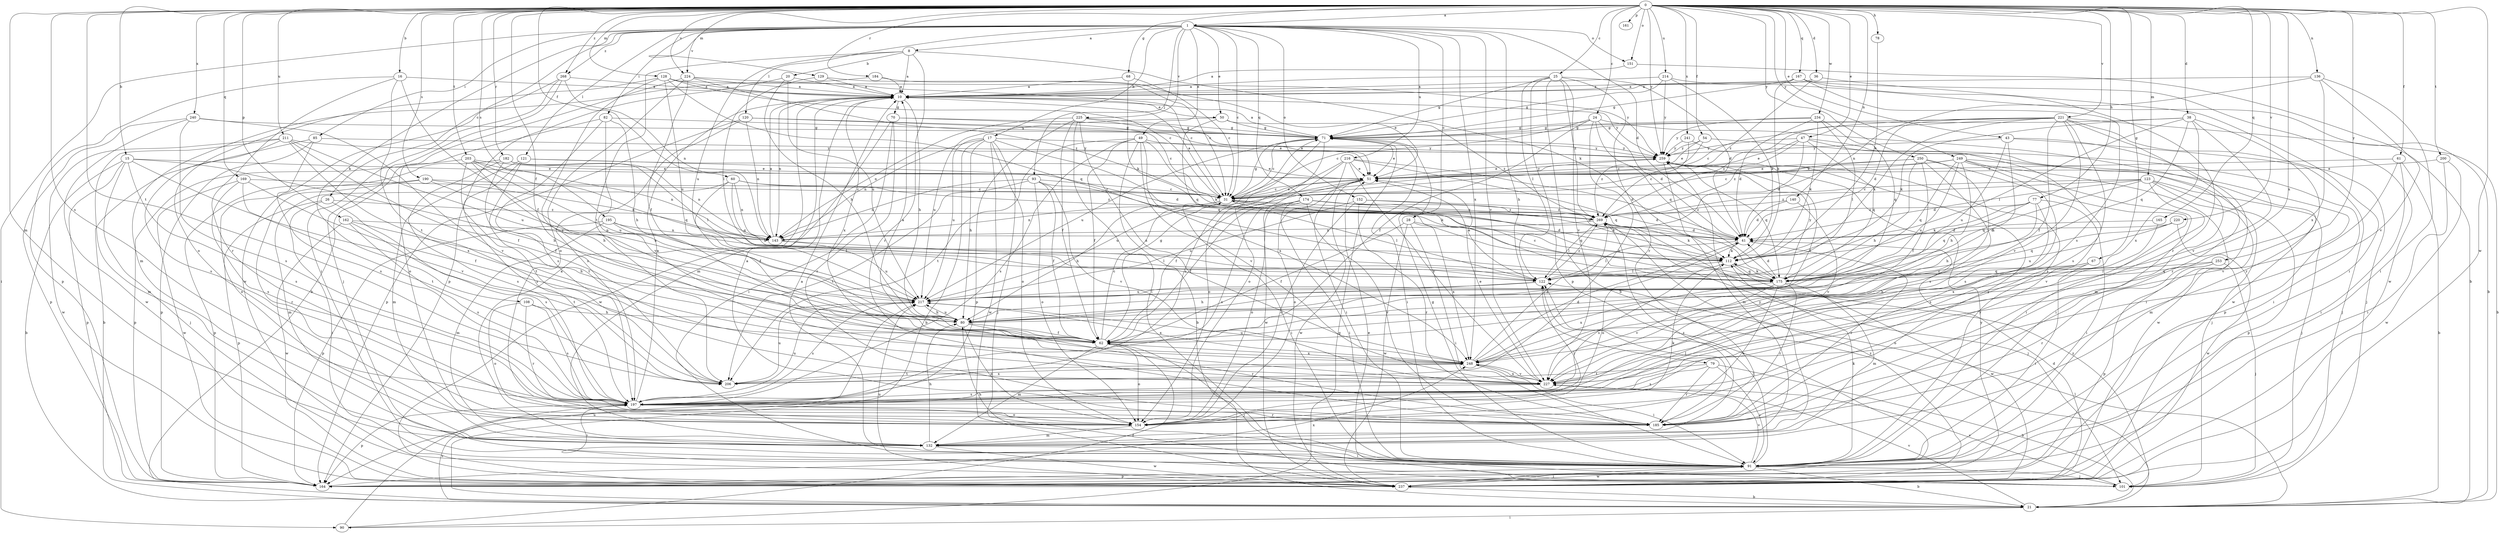strict digraph  {
0;
1;
8;
10;
15;
16;
17;
20;
21;
24;
25;
26;
28;
31;
36;
38;
41;
43;
47;
49;
50;
51;
54;
60;
61;
62;
67;
68;
70;
71;
77;
78;
79;
80;
82;
85;
90;
91;
93;
101;
108;
112;
120;
121;
122;
123;
128;
129;
132;
136;
140;
143;
151;
152;
154;
161;
162;
164;
165;
167;
169;
174;
175;
182;
184;
185;
190;
195;
197;
200;
203;
206;
211;
214;
216;
217;
220;
221;
224;
225;
227;
234;
237;
240;
241;
248;
249;
250;
253;
259;
268;
269;
0 -> 1  [label=a];
0 -> 15  [label=b];
0 -> 16  [label=b];
0 -> 24  [label=c];
0 -> 25  [label=c];
0 -> 36  [label=d];
0 -> 38  [label=d];
0 -> 43  [label=e];
0 -> 47  [label=e];
0 -> 54  [label=f];
0 -> 60  [label=f];
0 -> 61  [label=f];
0 -> 62  [label=f];
0 -> 67  [label=g];
0 -> 68  [label=g];
0 -> 77  [label=h];
0 -> 78  [label=h];
0 -> 123  [label=m];
0 -> 128  [label=m];
0 -> 129  [label=m];
0 -> 132  [label=m];
0 -> 136  [label=n];
0 -> 140  [label=n];
0 -> 151  [label=o];
0 -> 161  [label=p];
0 -> 162  [label=p];
0 -> 165  [label=q];
0 -> 167  [label=q];
0 -> 169  [label=q];
0 -> 182  [label=r];
0 -> 184  [label=r];
0 -> 190  [label=s];
0 -> 195  [label=s];
0 -> 197  [label=s];
0 -> 200  [label=t];
0 -> 203  [label=t];
0 -> 206  [label=t];
0 -> 211  [label=u];
0 -> 214  [label=u];
0 -> 220  [label=v];
0 -> 221  [label=v];
0 -> 224  [label=v];
0 -> 234  [label=w];
0 -> 237  [label=w];
0 -> 240  [label=x];
0 -> 241  [label=x];
0 -> 248  [label=x];
0 -> 249  [label=y];
0 -> 250  [label=y];
0 -> 253  [label=y];
0 -> 259  [label=y];
0 -> 268  [label=z];
1 -> 8  [label=a];
1 -> 17  [label=b];
1 -> 26  [label=c];
1 -> 28  [label=c];
1 -> 31  [label=c];
1 -> 41  [label=d];
1 -> 49  [label=e];
1 -> 50  [label=e];
1 -> 79  [label=h];
1 -> 82  [label=i];
1 -> 85  [label=i];
1 -> 90  [label=i];
1 -> 93  [label=j];
1 -> 108  [label=k];
1 -> 120  [label=l];
1 -> 121  [label=l];
1 -> 151  [label=o];
1 -> 152  [label=o];
1 -> 174  [label=q];
1 -> 216  [label=u];
1 -> 224  [label=v];
1 -> 225  [label=v];
1 -> 227  [label=v];
1 -> 248  [label=x];
1 -> 268  [label=z];
8 -> 10  [label=a];
8 -> 20  [label=b];
8 -> 112  [label=k];
8 -> 185  [label=r];
8 -> 206  [label=t];
8 -> 217  [label=u];
10 -> 50  [label=e];
10 -> 70  [label=g];
10 -> 80  [label=h];
10 -> 132  [label=m];
10 -> 143  [label=n];
10 -> 248  [label=x];
10 -> 259  [label=y];
15 -> 21  [label=b];
15 -> 51  [label=e];
15 -> 80  [label=h];
15 -> 101  [label=j];
15 -> 164  [label=p];
15 -> 197  [label=s];
15 -> 227  [label=v];
16 -> 10  [label=a];
16 -> 62  [label=f];
16 -> 164  [label=p];
16 -> 185  [label=r];
16 -> 206  [label=t];
17 -> 21  [label=b];
17 -> 80  [label=h];
17 -> 101  [label=j];
17 -> 143  [label=n];
17 -> 154  [label=o];
17 -> 175  [label=q];
17 -> 217  [label=u];
17 -> 237  [label=w];
17 -> 259  [label=y];
20 -> 10  [label=a];
20 -> 80  [label=h];
20 -> 164  [label=p];
20 -> 217  [label=u];
21 -> 90  [label=i];
21 -> 122  [label=l];
21 -> 197  [label=s];
21 -> 227  [label=v];
24 -> 31  [label=c];
24 -> 41  [label=d];
24 -> 62  [label=f];
24 -> 71  [label=g];
24 -> 175  [label=q];
24 -> 206  [label=t];
24 -> 237  [label=w];
25 -> 10  [label=a];
25 -> 21  [label=b];
25 -> 41  [label=d];
25 -> 71  [label=g];
25 -> 122  [label=l];
25 -> 164  [label=p];
25 -> 185  [label=r];
25 -> 227  [label=v];
25 -> 269  [label=z];
26 -> 91  [label=i];
26 -> 164  [label=p];
26 -> 197  [label=s];
26 -> 269  [label=z];
28 -> 41  [label=d];
28 -> 62  [label=f];
28 -> 91  [label=i];
28 -> 237  [label=w];
28 -> 248  [label=x];
31 -> 10  [label=a];
31 -> 41  [label=d];
31 -> 51  [label=e];
31 -> 71  [label=g];
31 -> 80  [label=h];
31 -> 91  [label=i];
31 -> 122  [label=l];
31 -> 143  [label=n];
31 -> 269  [label=z];
36 -> 10  [label=a];
36 -> 91  [label=i];
36 -> 269  [label=z];
38 -> 71  [label=g];
38 -> 112  [label=k];
38 -> 122  [label=l];
38 -> 175  [label=q];
38 -> 185  [label=r];
38 -> 227  [label=v];
38 -> 248  [label=x];
41 -> 112  [label=k];
41 -> 122  [label=l];
41 -> 154  [label=o];
41 -> 185  [label=r];
43 -> 80  [label=h];
43 -> 91  [label=i];
43 -> 101  [label=j];
43 -> 217  [label=u];
43 -> 259  [label=y];
47 -> 41  [label=d];
47 -> 51  [label=e];
47 -> 91  [label=i];
47 -> 175  [label=q];
47 -> 197  [label=s];
47 -> 259  [label=y];
47 -> 269  [label=z];
49 -> 21  [label=b];
49 -> 62  [label=f];
49 -> 112  [label=k];
49 -> 197  [label=s];
49 -> 206  [label=t];
49 -> 227  [label=v];
49 -> 248  [label=x];
49 -> 259  [label=y];
50 -> 71  [label=g];
50 -> 175  [label=q];
50 -> 217  [label=u];
50 -> 269  [label=z];
51 -> 31  [label=c];
51 -> 62  [label=f];
51 -> 154  [label=o];
51 -> 217  [label=u];
51 -> 237  [label=w];
51 -> 259  [label=y];
54 -> 31  [label=c];
54 -> 51  [label=e];
54 -> 164  [label=p];
54 -> 259  [label=y];
60 -> 31  [label=c];
60 -> 62  [label=f];
60 -> 132  [label=m];
60 -> 143  [label=n];
60 -> 175  [label=q];
60 -> 269  [label=z];
61 -> 21  [label=b];
61 -> 51  [label=e];
61 -> 91  [label=i];
61 -> 227  [label=v];
62 -> 10  [label=a];
62 -> 31  [label=c];
62 -> 71  [label=g];
62 -> 101  [label=j];
62 -> 132  [label=m];
62 -> 154  [label=o];
62 -> 248  [label=x];
67 -> 80  [label=h];
67 -> 91  [label=i];
67 -> 154  [label=o];
67 -> 175  [label=q];
68 -> 10  [label=a];
68 -> 31  [label=c];
68 -> 112  [label=k];
70 -> 31  [label=c];
70 -> 71  [label=g];
70 -> 91  [label=i];
70 -> 185  [label=r];
70 -> 237  [label=w];
71 -> 10  [label=a];
71 -> 31  [label=c];
71 -> 51  [label=e];
71 -> 91  [label=i];
71 -> 154  [label=o];
71 -> 197  [label=s];
71 -> 217  [label=u];
71 -> 259  [label=y];
77 -> 80  [label=h];
77 -> 91  [label=i];
77 -> 112  [label=k];
77 -> 175  [label=q];
77 -> 197  [label=s];
77 -> 269  [label=z];
78 -> 112  [label=k];
79 -> 21  [label=b];
79 -> 91  [label=i];
79 -> 185  [label=r];
79 -> 197  [label=s];
79 -> 206  [label=t];
80 -> 62  [label=f];
80 -> 154  [label=o];
80 -> 185  [label=r];
80 -> 217  [label=u];
82 -> 71  [label=g];
82 -> 80  [label=h];
82 -> 154  [label=o];
82 -> 197  [label=s];
82 -> 227  [label=v];
85 -> 21  [label=b];
85 -> 164  [label=p];
85 -> 197  [label=s];
85 -> 259  [label=y];
90 -> 62  [label=f];
90 -> 71  [label=g];
90 -> 217  [label=u];
91 -> 10  [label=a];
91 -> 21  [label=b];
91 -> 71  [label=g];
91 -> 80  [label=h];
91 -> 101  [label=j];
91 -> 112  [label=k];
91 -> 122  [label=l];
91 -> 164  [label=p];
91 -> 227  [label=v];
91 -> 237  [label=w];
91 -> 259  [label=y];
93 -> 31  [label=c];
93 -> 62  [label=f];
93 -> 112  [label=k];
93 -> 143  [label=n];
93 -> 154  [label=o];
93 -> 206  [label=t];
93 -> 227  [label=v];
101 -> 51  [label=e];
101 -> 227  [label=v];
101 -> 269  [label=z];
108 -> 80  [label=h];
108 -> 154  [label=o];
108 -> 185  [label=r];
108 -> 197  [label=s];
112 -> 122  [label=l];
112 -> 175  [label=q];
112 -> 197  [label=s];
112 -> 237  [label=w];
120 -> 51  [label=e];
120 -> 71  [label=g];
120 -> 143  [label=n];
120 -> 164  [label=p];
120 -> 197  [label=s];
121 -> 41  [label=d];
121 -> 51  [label=e];
121 -> 132  [label=m];
121 -> 197  [label=s];
121 -> 206  [label=t];
122 -> 51  [label=e];
122 -> 80  [label=h];
122 -> 217  [label=u];
122 -> 269  [label=z];
123 -> 31  [label=c];
123 -> 41  [label=d];
123 -> 101  [label=j];
123 -> 132  [label=m];
123 -> 164  [label=p];
123 -> 175  [label=q];
123 -> 227  [label=v];
123 -> 269  [label=z];
128 -> 10  [label=a];
128 -> 31  [label=c];
128 -> 154  [label=o];
128 -> 175  [label=q];
128 -> 217  [label=u];
128 -> 227  [label=v];
128 -> 259  [label=y];
129 -> 10  [label=a];
129 -> 31  [label=c];
129 -> 122  [label=l];
132 -> 10  [label=a];
132 -> 80  [label=h];
132 -> 91  [label=i];
132 -> 237  [label=w];
132 -> 259  [label=y];
132 -> 269  [label=z];
136 -> 10  [label=a];
136 -> 91  [label=i];
136 -> 143  [label=n];
136 -> 227  [label=v];
136 -> 248  [label=x];
140 -> 41  [label=d];
140 -> 227  [label=v];
140 -> 269  [label=z];
143 -> 10  [label=a];
143 -> 122  [label=l];
143 -> 217  [label=u];
151 -> 10  [label=a];
151 -> 21  [label=b];
152 -> 41  [label=d];
152 -> 154  [label=o];
152 -> 185  [label=r];
152 -> 217  [label=u];
152 -> 269  [label=z];
154 -> 112  [label=k];
154 -> 122  [label=l];
154 -> 132  [label=m];
162 -> 80  [label=h];
162 -> 143  [label=n];
162 -> 197  [label=s];
162 -> 206  [label=t];
162 -> 237  [label=w];
164 -> 248  [label=x];
164 -> 269  [label=z];
165 -> 41  [label=d];
165 -> 248  [label=x];
167 -> 10  [label=a];
167 -> 71  [label=g];
167 -> 112  [label=k];
167 -> 185  [label=r];
167 -> 197  [label=s];
167 -> 237  [label=w];
169 -> 31  [label=c];
169 -> 62  [label=f];
169 -> 197  [label=s];
169 -> 206  [label=t];
169 -> 237  [label=w];
174 -> 62  [label=f];
174 -> 91  [label=i];
174 -> 112  [label=k];
174 -> 154  [label=o];
174 -> 175  [label=q];
174 -> 185  [label=r];
174 -> 197  [label=s];
174 -> 269  [label=z];
175 -> 31  [label=c];
175 -> 41  [label=d];
175 -> 112  [label=k];
175 -> 132  [label=m];
175 -> 154  [label=o];
175 -> 185  [label=r];
175 -> 227  [label=v];
175 -> 248  [label=x];
175 -> 259  [label=y];
182 -> 51  [label=e];
182 -> 62  [label=f];
182 -> 122  [label=l];
182 -> 143  [label=n];
182 -> 154  [label=o];
182 -> 197  [label=s];
184 -> 10  [label=a];
184 -> 51  [label=e];
184 -> 132  [label=m];
185 -> 10  [label=a];
185 -> 122  [label=l];
185 -> 259  [label=y];
190 -> 31  [label=c];
190 -> 143  [label=n];
190 -> 164  [label=p];
190 -> 185  [label=r];
190 -> 217  [label=u];
195 -> 112  [label=k];
195 -> 122  [label=l];
195 -> 132  [label=m];
195 -> 143  [label=n];
195 -> 164  [label=p];
197 -> 10  [label=a];
197 -> 91  [label=i];
197 -> 154  [label=o];
197 -> 164  [label=p];
197 -> 185  [label=r];
197 -> 217  [label=u];
200 -> 51  [label=e];
200 -> 91  [label=i];
200 -> 237  [label=w];
203 -> 51  [label=e];
203 -> 80  [label=h];
203 -> 143  [label=n];
203 -> 164  [label=p];
203 -> 175  [label=q];
203 -> 206  [label=t];
203 -> 217  [label=u];
206 -> 217  [label=u];
206 -> 248  [label=x];
211 -> 62  [label=f];
211 -> 132  [label=m];
211 -> 197  [label=s];
211 -> 217  [label=u];
211 -> 237  [label=w];
211 -> 248  [label=x];
211 -> 259  [label=y];
214 -> 10  [label=a];
214 -> 21  [label=b];
214 -> 71  [label=g];
214 -> 112  [label=k];
214 -> 259  [label=y];
216 -> 41  [label=d];
216 -> 51  [label=e];
216 -> 91  [label=i];
216 -> 154  [label=o];
216 -> 175  [label=q];
216 -> 227  [label=v];
216 -> 237  [label=w];
217 -> 80  [label=h];
217 -> 197  [label=s];
217 -> 248  [label=x];
220 -> 41  [label=d];
220 -> 175  [label=q];
220 -> 217  [label=u];
220 -> 237  [label=w];
221 -> 21  [label=b];
221 -> 31  [label=c];
221 -> 41  [label=d];
221 -> 62  [label=f];
221 -> 71  [label=g];
221 -> 101  [label=j];
221 -> 112  [label=k];
221 -> 185  [label=r];
221 -> 197  [label=s];
221 -> 227  [label=v];
221 -> 269  [label=z];
224 -> 10  [label=a];
224 -> 21  [label=b];
224 -> 31  [label=c];
224 -> 62  [label=f];
224 -> 154  [label=o];
224 -> 269  [label=z];
225 -> 51  [label=e];
225 -> 62  [label=f];
225 -> 71  [label=g];
225 -> 91  [label=i];
225 -> 143  [label=n];
225 -> 164  [label=p];
225 -> 248  [label=x];
227 -> 51  [label=e];
227 -> 197  [label=s];
227 -> 248  [label=x];
234 -> 41  [label=d];
234 -> 71  [label=g];
234 -> 112  [label=k];
234 -> 122  [label=l];
234 -> 175  [label=q];
234 -> 259  [label=y];
237 -> 21  [label=b];
237 -> 41  [label=d];
237 -> 91  [label=i];
237 -> 217  [label=u];
237 -> 259  [label=y];
240 -> 71  [label=g];
240 -> 164  [label=p];
240 -> 197  [label=s];
240 -> 227  [label=v];
240 -> 237  [label=w];
241 -> 132  [label=m];
241 -> 259  [label=y];
241 -> 269  [label=z];
248 -> 41  [label=d];
248 -> 91  [label=i];
248 -> 206  [label=t];
248 -> 217  [label=u];
248 -> 227  [label=v];
248 -> 269  [label=z];
249 -> 31  [label=c];
249 -> 51  [label=e];
249 -> 80  [label=h];
249 -> 91  [label=i];
249 -> 101  [label=j];
249 -> 175  [label=q];
249 -> 197  [label=s];
249 -> 217  [label=u];
249 -> 237  [label=w];
250 -> 31  [label=c];
250 -> 51  [label=e];
250 -> 62  [label=f];
250 -> 80  [label=h];
250 -> 91  [label=i];
250 -> 197  [label=s];
250 -> 227  [label=v];
253 -> 101  [label=j];
253 -> 122  [label=l];
253 -> 164  [label=p];
253 -> 175  [label=q];
253 -> 185  [label=r];
259 -> 51  [label=e];
259 -> 62  [label=f];
259 -> 132  [label=m];
259 -> 175  [label=q];
268 -> 10  [label=a];
268 -> 91  [label=i];
268 -> 101  [label=j];
268 -> 143  [label=n];
268 -> 237  [label=w];
269 -> 41  [label=d];
269 -> 101  [label=j];
269 -> 112  [label=k];
269 -> 122  [label=l];
269 -> 143  [label=n];
}
